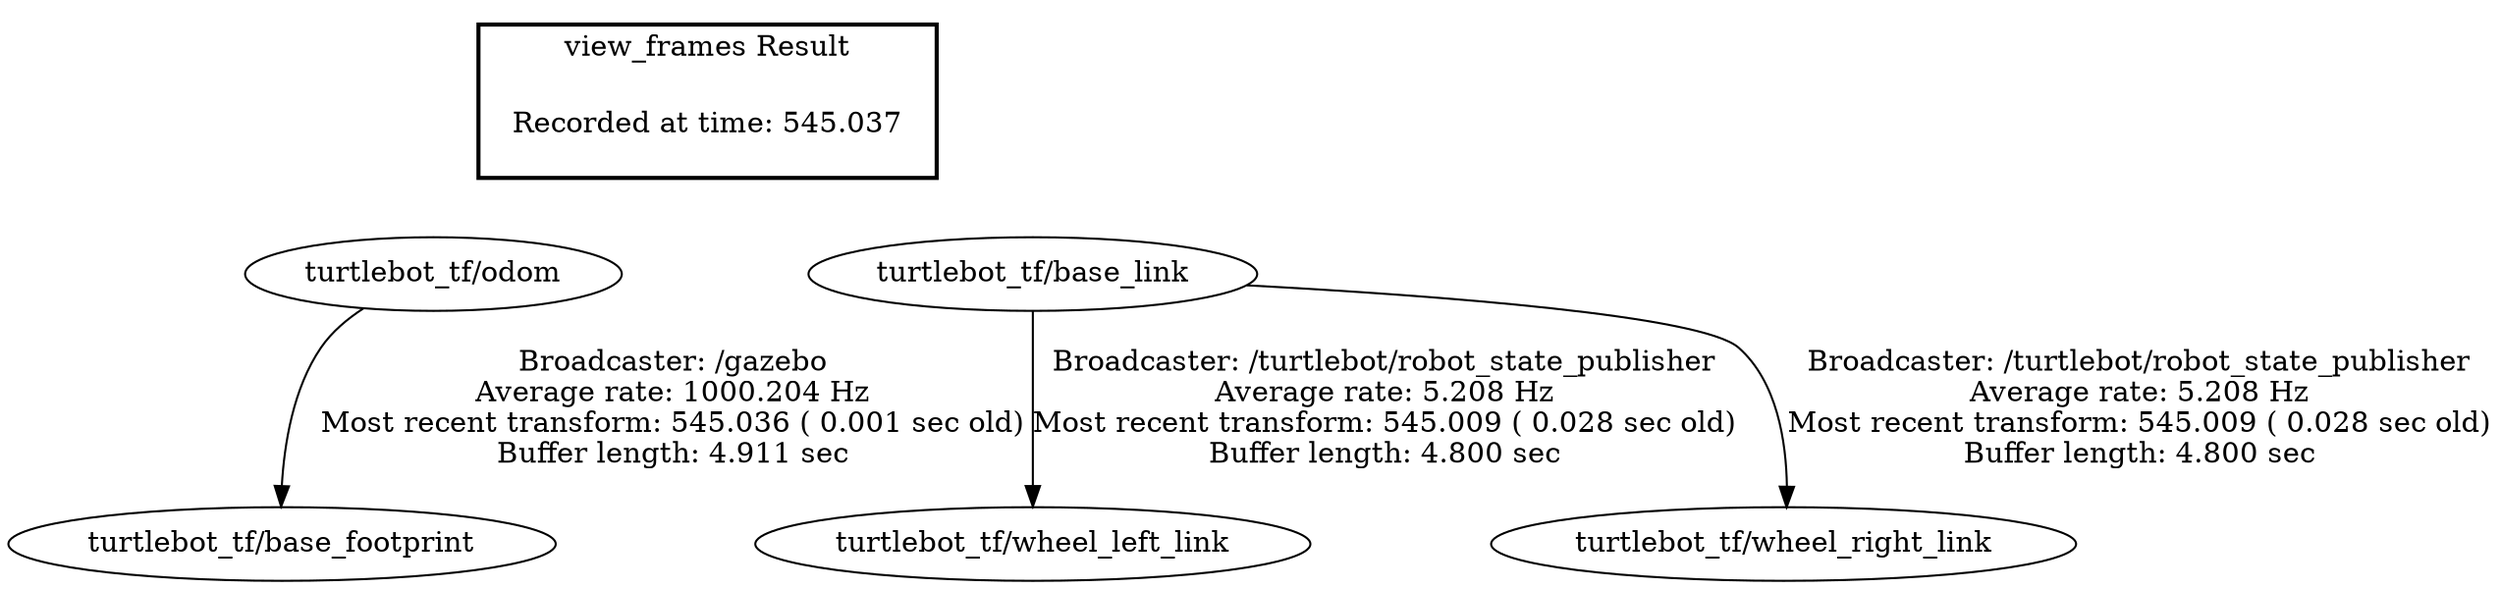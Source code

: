 digraph G {
"turtlebot_tf/odom" -> "turtlebot_tf/base_footprint"[label="Broadcaster: /gazebo\nAverage rate: 1000.204 Hz\nMost recent transform: 545.036 ( 0.001 sec old)\nBuffer length: 4.911 sec\n"];
"turtlebot_tf/base_link" -> "turtlebot_tf/wheel_left_link"[label="Broadcaster: /turtlebot/robot_state_publisher\nAverage rate: 5.208 Hz\nMost recent transform: 545.009 ( 0.028 sec old)\nBuffer length: 4.800 sec\n"];
"turtlebot_tf/base_link" -> "turtlebot_tf/wheel_right_link"[label="Broadcaster: /turtlebot/robot_state_publisher\nAverage rate: 5.208 Hz\nMost recent transform: 545.009 ( 0.028 sec old)\nBuffer length: 4.800 sec\n"];
edge [style=invis];
 subgraph cluster_legend { style=bold; color=black; label ="view_frames Result";
"Recorded at time: 545.037"[ shape=plaintext ] ;
 }->"turtlebot_tf/odom";
edge [style=invis];
 subgraph cluster_legend { style=bold; color=black; label ="view_frames Result";
"Recorded at time: 545.037"[ shape=plaintext ] ;
 }->"turtlebot_tf/base_link";
}